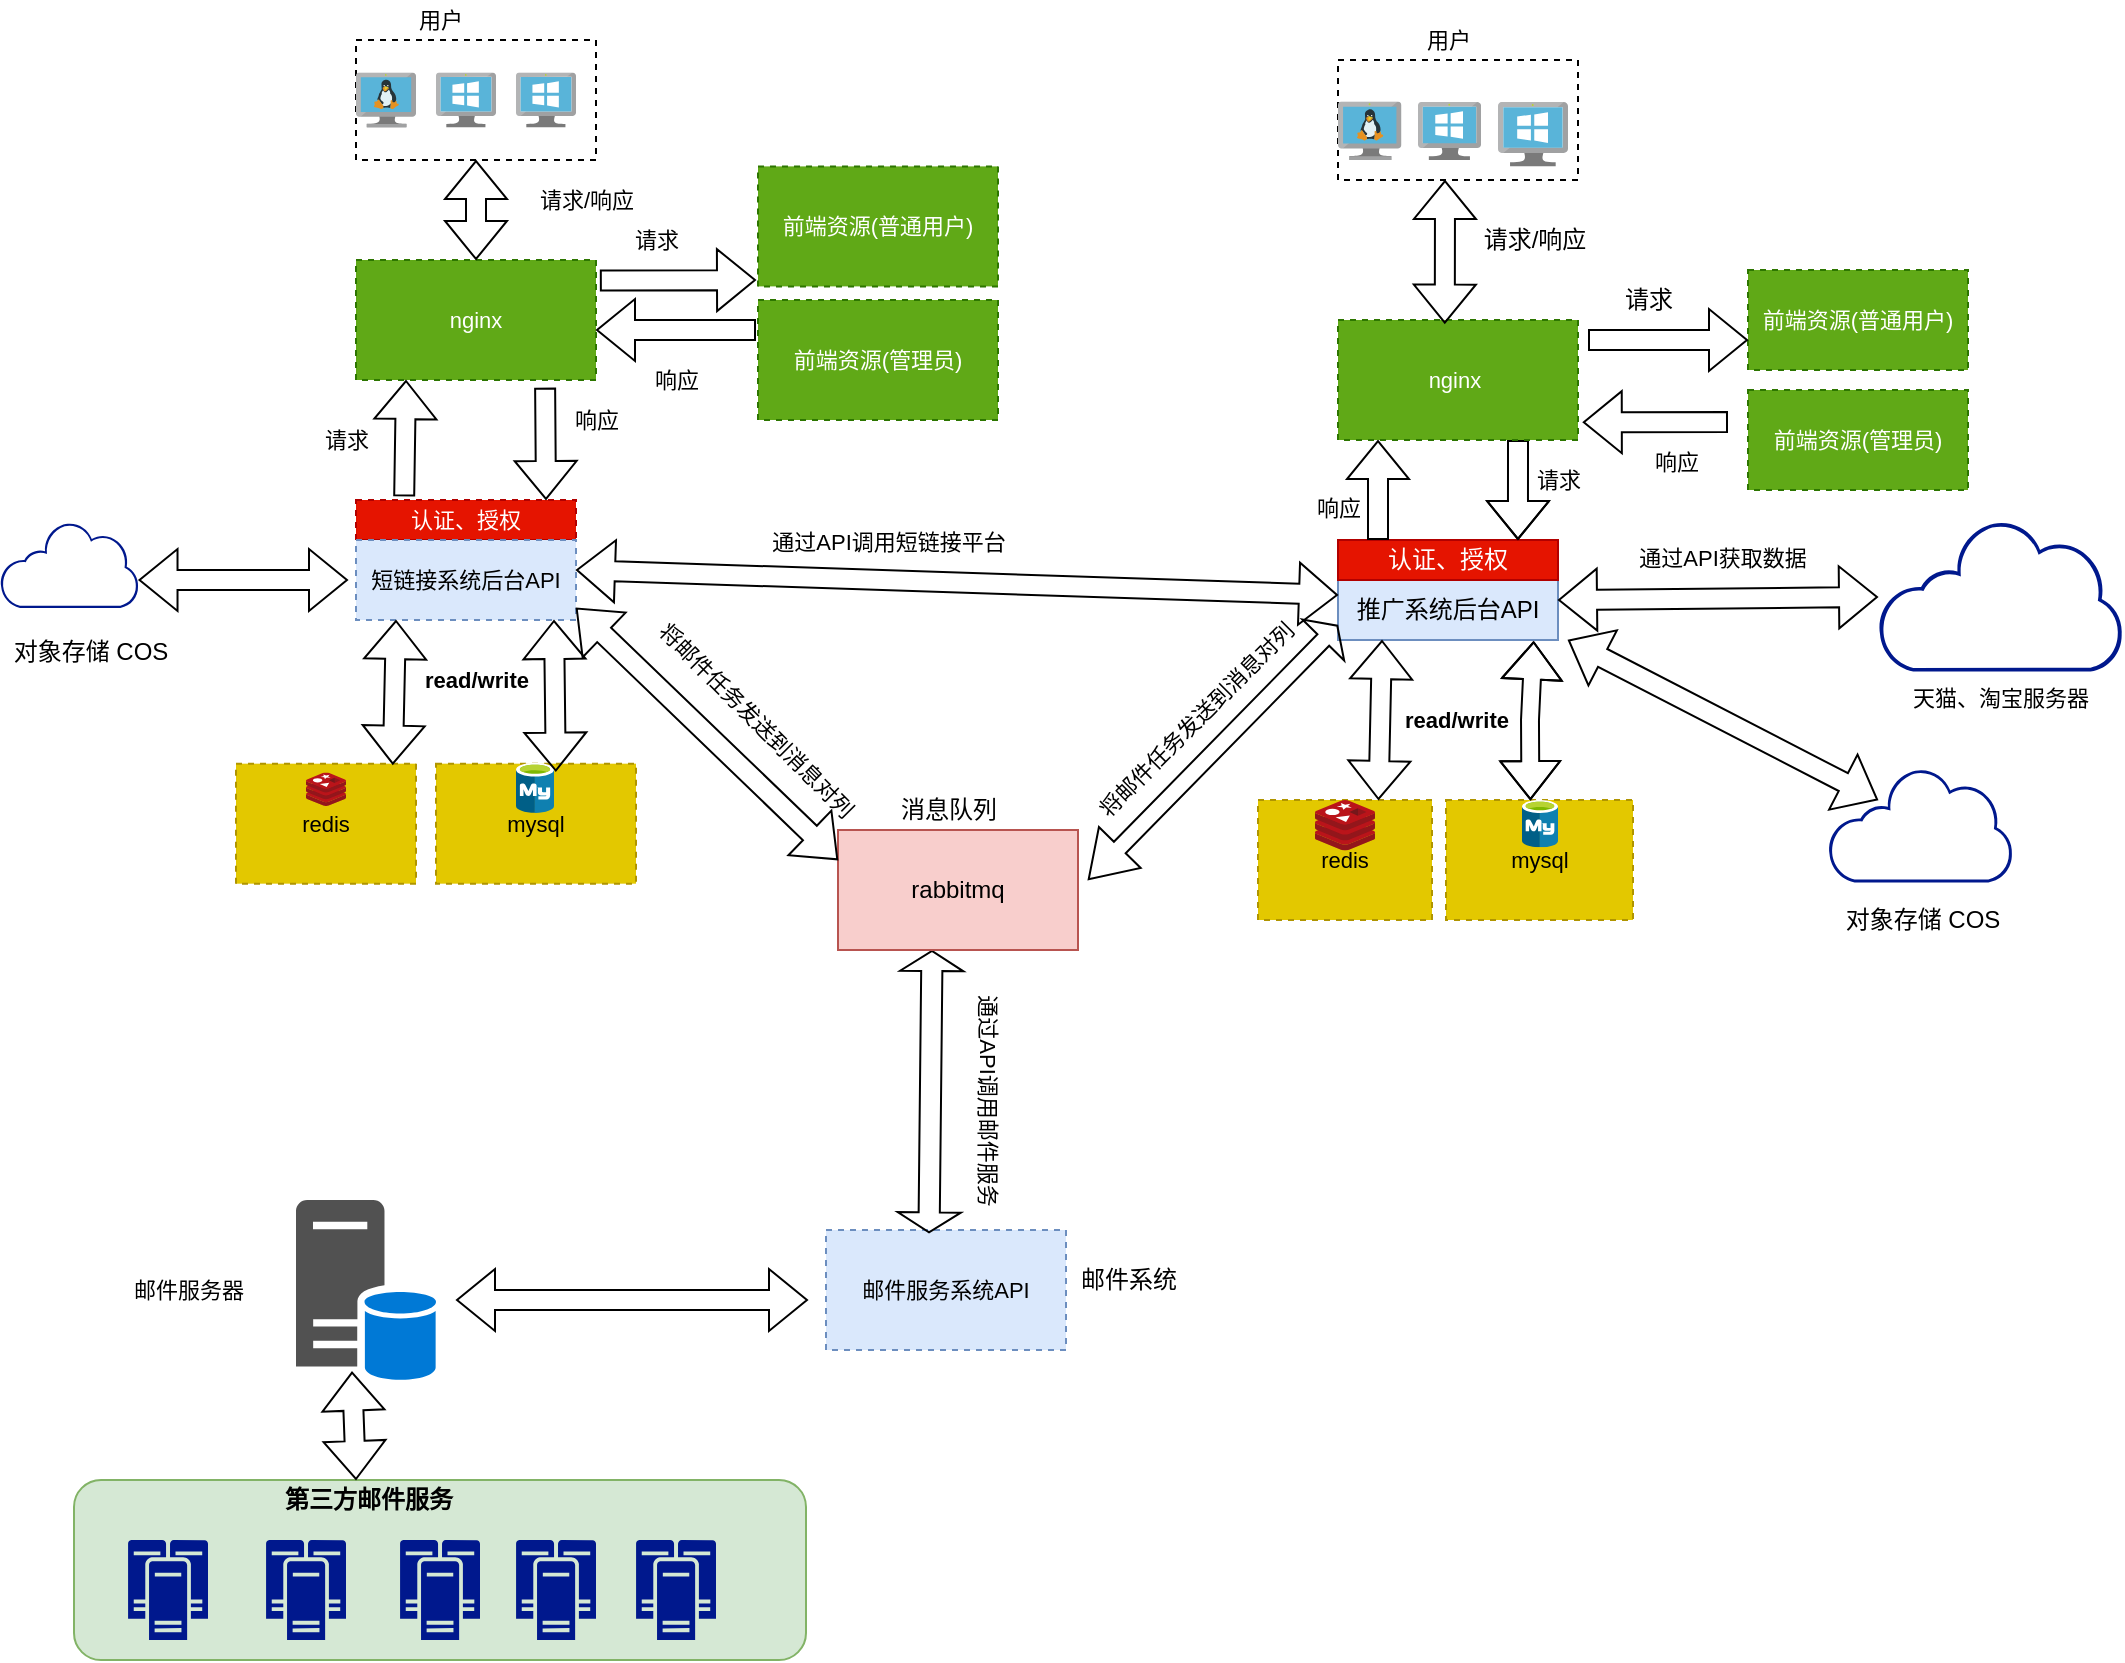 <mxfile version="18.0.2" type="github">
  <diagram name="Page-1" id="822b0af5-4adb-64df-f703-e8dfc1f81529">
    <mxGraphModel dx="2130" dy="862" grid="0" gridSize="10" guides="1" tooltips="1" connect="1" arrows="1" fold="1" page="1" pageScale="1" pageWidth="1100" pageHeight="850" background="none" math="0" shadow="0">
      <root>
        <mxCell id="0" />
        <mxCell id="1" parent="0" />
        <mxCell id="lASmEGCFHO9hF2BuDwO8-8" value="推广系统后台API" style="rounded=0;whiteSpace=wrap;html=1;fillColor=#dae8fc;strokeColor=#6c8ebf;" parent="1" vertex="1">
          <mxGeometry x="675" y="300" width="110" height="30" as="geometry" />
        </mxCell>
        <mxCell id="lASmEGCFHO9hF2BuDwO8-9" value="认证、授权" style="rounded=0;whiteSpace=wrap;html=1;fillColor=#e51400;strokeColor=#B20000;fontColor=#ffffff;" parent="1" vertex="1">
          <mxGeometry x="675" y="280" width="110" height="20" as="geometry" />
        </mxCell>
        <mxCell id="lASmEGCFHO9hF2BuDwO8-10" value="" style="shape=flexArrow;endArrow=classic;html=1;rounded=0;" parent="1" edge="1">
          <mxGeometry width="50" height="50" relative="1" as="geometry">
            <mxPoint x="695" y="280" as="sourcePoint" />
            <mxPoint x="695" y="230" as="targetPoint" />
          </mxGeometry>
        </mxCell>
        <mxCell id="lASmEGCFHO9hF2BuDwO8-12" value="响应" style="edgeLabel;html=1;align=center;verticalAlign=middle;resizable=0;points=[];" parent="lASmEGCFHO9hF2BuDwO8-10" vertex="1" connectable="0">
          <mxGeometry x="-0.365" y="1" relative="1" as="geometry">
            <mxPoint x="-19" as="offset" />
          </mxGeometry>
        </mxCell>
        <mxCell id="lASmEGCFHO9hF2BuDwO8-14" value="" style="shape=flexArrow;endArrow=classic;html=1;rounded=0;entryX=0.818;entryY=0;entryDx=0;entryDy=0;entryPerimeter=0;" parent="1" target="lASmEGCFHO9hF2BuDwO8-9" edge="1">
          <mxGeometry width="50" height="50" relative="1" as="geometry">
            <mxPoint x="765" y="230" as="sourcePoint" />
            <mxPoint x="815" y="170" as="targetPoint" />
            <Array as="points">
              <mxPoint x="765" y="240" />
            </Array>
          </mxGeometry>
        </mxCell>
        <mxCell id="lASmEGCFHO9hF2BuDwO8-15" value="请求" style="edgeLabel;html=1;align=center;verticalAlign=middle;resizable=0;points=[];fontSize=11;fontFamily=Helvetica;fontColor=default;" parent="lASmEGCFHO9hF2BuDwO8-14" vertex="1" connectable="0">
          <mxGeometry x="0.479" relative="1" as="geometry">
            <mxPoint x="20" y="-17" as="offset" />
          </mxGeometry>
        </mxCell>
        <mxCell id="lASmEGCFHO9hF2BuDwO8-16" value="nginx&amp;nbsp;" style="rounded=0;whiteSpace=wrap;html=1;fontFamily=Helvetica;fontSize=11;fontColor=#ffffff;dashed=1;fillColor=#60a917;strokeColor=#2D7600;" parent="1" vertex="1">
          <mxGeometry x="675" y="170" width="120" height="60" as="geometry" />
        </mxCell>
        <mxCell id="lASmEGCFHO9hF2BuDwO8-17" value="前端资源(普通用户)" style="rounded=0;whiteSpace=wrap;html=1;dashed=1;fontFamily=Helvetica;fontSize=11;fontColor=#ffffff;fillColor=#60a917;strokeColor=#2D7600;" parent="1" vertex="1">
          <mxGeometry x="880" y="145" width="110" height="50" as="geometry" />
        </mxCell>
        <mxCell id="lASmEGCFHO9hF2BuDwO8-19" value="" style="shape=flexArrow;endArrow=classic;html=1;rounded=0;labelBackgroundColor=default;fontFamily=Helvetica;fontSize=11;fontColor=default;strokeColor=default;entryX=1.02;entryY=0.852;entryDx=0;entryDy=0;entryPerimeter=0;" parent="1" target="lASmEGCFHO9hF2BuDwO8-16" edge="1">
          <mxGeometry width="50" height="50" relative="1" as="geometry">
            <mxPoint x="870" y="221" as="sourcePoint" />
            <mxPoint x="905" y="170" as="targetPoint" />
          </mxGeometry>
        </mxCell>
        <mxCell id="lASmEGCFHO9hF2BuDwO8-20" value="响应" style="edgeLabel;html=1;align=center;verticalAlign=middle;resizable=0;points=[];fontSize=11;fontFamily=Helvetica;fontColor=default;" parent="lASmEGCFHO9hF2BuDwO8-19" vertex="1" connectable="0">
          <mxGeometry x="-0.271" relative="1" as="geometry">
            <mxPoint y="20" as="offset" />
          </mxGeometry>
        </mxCell>
        <mxCell id="lASmEGCFHO9hF2BuDwO8-23" value="" style="rounded=0;whiteSpace=wrap;html=1;dashed=1;fontFamily=Helvetica;fontSize=11;fontColor=default;" parent="1" vertex="1">
          <mxGeometry x="675" y="40" width="120" height="60" as="geometry" />
        </mxCell>
        <mxCell id="lASmEGCFHO9hF2BuDwO8-28" value="用户" style="text;html=1;align=center;verticalAlign=middle;resizable=0;points=[];autosize=1;strokeColor=none;fillColor=none;fontSize=11;fontFamily=Helvetica;fontColor=default;" parent="1" vertex="1">
          <mxGeometry x="710" y="20" width="40" height="20" as="geometry" />
        </mxCell>
        <mxCell id="lASmEGCFHO9hF2BuDwO8-33" value="天猫、淘宝服务器" style="sketch=0;aspect=fixed;pointerEvents=1;shadow=0;dashed=0;html=1;strokeColor=none;labelPosition=center;verticalLabelPosition=bottom;verticalAlign=top;align=center;fillColor=#00188D;shape=mxgraph.mscae.enterprise.internet_hollow;fontFamily=Helvetica;fontSize=11;fontColor=default;" parent="1" vertex="1">
          <mxGeometry x="945" y="270" width="122.26" height="75.8" as="geometry" />
        </mxCell>
        <mxCell id="lASmEGCFHO9hF2BuDwO8-34" value="" style="shape=flexArrow;endArrow=classic;startArrow=classic;html=1;rounded=0;labelBackgroundColor=default;fontFamily=Helvetica;fontSize=11;fontColor=default;strokeColor=default;" parent="1" target="lASmEGCFHO9hF2BuDwO8-33" edge="1">
          <mxGeometry width="100" height="100" relative="1" as="geometry">
            <mxPoint x="785" y="310" as="sourcePoint" />
            <mxPoint x="885" y="210" as="targetPoint" />
          </mxGeometry>
        </mxCell>
        <mxCell id="lASmEGCFHO9hF2BuDwO8-35" value="通过API获取数据" style="edgeLabel;html=1;align=center;verticalAlign=middle;resizable=0;points=[];fontSize=11;fontFamily=Helvetica;fontColor=default;" parent="lASmEGCFHO9hF2BuDwO8-34" vertex="1" connectable="0">
          <mxGeometry x="-0.185" y="3" relative="1" as="geometry">
            <mxPoint x="17" y="-18" as="offset" />
          </mxGeometry>
        </mxCell>
        <mxCell id="lASmEGCFHO9hF2BuDwO8-36" value="redis" style="rounded=0;whiteSpace=wrap;html=1;dashed=1;fontFamily=Helvetica;fontSize=11;fontColor=#000000;fillColor=#e3c800;strokeColor=#B09500;" parent="1" vertex="1">
          <mxGeometry x="635" y="410" width="87" height="60" as="geometry" />
        </mxCell>
        <mxCell id="lASmEGCFHO9hF2BuDwO8-37" value="mysql" style="rounded=0;whiteSpace=wrap;html=1;dashed=1;fontFamily=Helvetica;fontSize=11;fontColor=#000000;fillColor=#e3c800;strokeColor=#B09500;" parent="1" vertex="1">
          <mxGeometry x="729" y="410" width="93.5" height="60" as="geometry" />
        </mxCell>
        <mxCell id="lASmEGCFHO9hF2BuDwO8-39" value="" style="shape=flexArrow;endArrow=classic;startArrow=classic;html=1;rounded=0;labelBackgroundColor=default;fontFamily=Helvetica;fontSize=11;fontColor=default;strokeColor=default;width=8.966;endSize=5.869;exitX=0.398;exitY=0.001;exitDx=0;exitDy=0;exitPerimeter=0;entryX=0.844;entryY=1.021;entryDx=0;entryDy=0;entryPerimeter=0;" parent="1" edge="1">
          <mxGeometry width="100" height="100" relative="1" as="geometry">
            <mxPoint x="771.213" y="410.06" as="sourcePoint" />
            <mxPoint x="772.84" y="330.63" as="targetPoint" />
            <Array as="points">
              <mxPoint x="771" y="370" />
            </Array>
          </mxGeometry>
        </mxCell>
        <mxCell id="lASmEGCFHO9hF2BuDwO8-40" value="" style="shape=flexArrow;endArrow=classic;startArrow=classic;html=1;rounded=0;labelBackgroundColor=default;fontFamily=Helvetica;fontSize=11;fontColor=default;strokeColor=default;exitX=0.75;exitY=0;exitDx=0;exitDy=0;" parent="1" edge="1">
          <mxGeometry width="100" height="100" relative="1" as="geometry">
            <mxPoint x="695.25" y="410.0" as="sourcePoint" />
            <mxPoint x="697" y="330" as="targetPoint" />
          </mxGeometry>
        </mxCell>
        <mxCell id="lASmEGCFHO9hF2BuDwO8-41" value="" style="sketch=0;aspect=fixed;html=1;points=[];align=center;image;fontSize=12;image=img/lib/mscae/Cache_Redis_Product.svg;dashed=1;fontFamily=Helvetica;fontColor=default;" parent="1" vertex="1">
          <mxGeometry x="663.5" y="410" width="30" height="25.2" as="geometry" />
        </mxCell>
        <mxCell id="lASmEGCFHO9hF2BuDwO8-42" value="" style="sketch=0;aspect=fixed;html=1;points=[];align=center;image;fontSize=12;image=img/lib/mscae/VM_Linux.svg;dashed=1;fontFamily=Helvetica;fontColor=default;" parent="1" vertex="1">
          <mxGeometry x="675" y="60.8" width="31.74" height="29.2" as="geometry" />
        </mxCell>
        <mxCell id="lASmEGCFHO9hF2BuDwO8-43" value="" style="sketch=0;aspect=fixed;html=1;points=[];align=center;image;fontSize=12;image=img/lib/mscae/VirtualMachineWindows.svg;dashed=1;fontFamily=Helvetica;fontColor=default;" parent="1" vertex="1">
          <mxGeometry x="715" y="61" width="31.52" height="29" as="geometry" />
        </mxCell>
        <mxCell id="lASmEGCFHO9hF2BuDwO8-44" value="" style="sketch=0;aspect=fixed;html=1;points=[];align=center;image;fontSize=12;image=img/lib/mscae/VirtualMachineWindows.svg;dashed=1;fontFamily=Helvetica;fontColor=default;" parent="1" vertex="1">
          <mxGeometry x="755" y="61" width="35" height="32.2" as="geometry" />
        </mxCell>
        <mxCell id="lASmEGCFHO9hF2BuDwO8-45" value="" style="sketch=0;aspect=fixed;html=1;points=[];align=center;image;fontSize=12;image=img/lib/mscae/Azure_Database_for_MySQL_servers.svg;dashed=1;fontFamily=Helvetica;fontColor=default;" parent="1" vertex="1">
          <mxGeometry x="767" y="410" width="18" height="23.68" as="geometry" />
        </mxCell>
        <mxCell id="lASmEGCFHO9hF2BuDwO8-46" value="read/write" style="text;html=1;align=center;verticalAlign=middle;resizable=0;points=[];autosize=1;strokeColor=none;fillColor=none;fontSize=11;fontFamily=Helvetica;fontColor=default;fontStyle=1" parent="1" vertex="1">
          <mxGeometry x="699" y="360" width="70" height="20" as="geometry" />
        </mxCell>
        <mxCell id="lASmEGCFHO9hF2BuDwO8-48" value="认证、授权" style="rounded=0;whiteSpace=wrap;html=1;dashed=1;fontFamily=Helvetica;fontSize=11;fontColor=#ffffff;fillColor=#e51400;strokeColor=#B20000;" parent="1" vertex="1">
          <mxGeometry x="184" y="260" width="110" height="20" as="geometry" />
        </mxCell>
        <mxCell id="lASmEGCFHO9hF2BuDwO8-49" value="短链接系统后台API" style="rounded=0;whiteSpace=wrap;html=1;dashed=1;fontFamily=Helvetica;fontSize=11;fillColor=#dae8fc;strokeColor=#6c8ebf;" parent="1" vertex="1">
          <mxGeometry x="184" y="280" width="110" height="40" as="geometry" />
        </mxCell>
        <mxCell id="lASmEGCFHO9hF2BuDwO8-50" value="redis" style="rounded=0;whiteSpace=wrap;html=1;dashed=1;fontFamily=Helvetica;fontSize=11;fontColor=#000000;fillColor=#e3c800;strokeColor=#B09500;" parent="1" vertex="1">
          <mxGeometry x="124" y="391.84" width="90" height="60" as="geometry" />
        </mxCell>
        <mxCell id="lASmEGCFHO9hF2BuDwO8-51" value="" style="sketch=0;aspect=fixed;html=1;points=[];align=center;image;fontSize=12;image=img/lib/mscae/Cache_Redis_Product.svg;dashed=1;fontFamily=Helvetica;fontColor=default;" parent="1" vertex="1">
          <mxGeometry x="159" y="396.2" width="20" height="16.8" as="geometry" />
        </mxCell>
        <mxCell id="lASmEGCFHO9hF2BuDwO8-52" value="mysql" style="rounded=0;whiteSpace=wrap;html=1;dashed=1;fontFamily=Helvetica;fontSize=11;fontColor=#000000;fillColor=#e3c800;strokeColor=#B09500;" parent="1" vertex="1">
          <mxGeometry x="224" y="391.84" width="100" height="60" as="geometry" />
        </mxCell>
        <mxCell id="lASmEGCFHO9hF2BuDwO8-53" value="" style="sketch=0;aspect=fixed;html=1;points=[];align=center;image;fontSize=12;image=img/lib/mscae/Azure_Database_for_MySQL_servers.svg;dashed=1;fontFamily=Helvetica;fontColor=default;" parent="1" vertex="1">
          <mxGeometry x="264" y="391.44" width="19" height="25" as="geometry" />
        </mxCell>
        <mxCell id="lASmEGCFHO9hF2BuDwO8-54" value="" style="shape=flexArrow;endArrow=classic;startArrow=classic;html=1;rounded=0;labelBackgroundColor=default;fontFamily=Helvetica;fontSize=11;fontColor=default;strokeColor=default;exitX=0.871;exitY=0.008;exitDx=0;exitDy=0;exitPerimeter=0;" parent="1" source="lASmEGCFHO9hF2BuDwO8-50" edge="1">
          <mxGeometry width="100" height="100" relative="1" as="geometry">
            <mxPoint x="104" y="420" as="sourcePoint" />
            <mxPoint x="204" y="320" as="targetPoint" />
          </mxGeometry>
        </mxCell>
        <mxCell id="lASmEGCFHO9hF2BuDwO8-55" value="" style="shape=flexArrow;endArrow=classic;startArrow=classic;html=1;rounded=0;labelBackgroundColor=default;fontFamily=Helvetica;fontSize=11;fontColor=default;strokeColor=default;exitX=1.048;exitY=0.173;exitDx=0;exitDy=0;exitPerimeter=0;" parent="1" source="lASmEGCFHO9hF2BuDwO8-53" edge="1">
          <mxGeometry width="100" height="100" relative="1" as="geometry">
            <mxPoint x="183" y="420" as="sourcePoint" />
            <mxPoint x="283" y="320" as="targetPoint" />
          </mxGeometry>
        </mxCell>
        <mxCell id="lASmEGCFHO9hF2BuDwO8-56" value="&lt;b&gt;read/write&lt;/b&gt;" style="text;html=1;align=center;verticalAlign=middle;resizable=0;points=[];autosize=1;strokeColor=none;fillColor=none;fontSize=11;fontFamily=Helvetica;fontColor=default;" parent="1" vertex="1">
          <mxGeometry x="209" y="340" width="70" height="20" as="geometry" />
        </mxCell>
        <mxCell id="lASmEGCFHO9hF2BuDwO8-57" value="nginx" style="rounded=0;whiteSpace=wrap;html=1;dashed=1;fontFamily=Helvetica;fontSize=11;fontColor=#ffffff;fillColor=#60a917;strokeColor=#2D7600;" parent="1" vertex="1">
          <mxGeometry x="184" y="140" width="120" height="60" as="geometry" />
        </mxCell>
        <mxCell id="lASmEGCFHO9hF2BuDwO8-59" value="前端资源(普通用户)" style="rounded=0;whiteSpace=wrap;html=1;dashed=1;fontFamily=Helvetica;fontSize=11;fontColor=#ffffff;fillColor=#60a917;strokeColor=#2D7600;" parent="1" vertex="1">
          <mxGeometry x="385" y="93.2" width="120" height="60" as="geometry" />
        </mxCell>
        <mxCell id="lASmEGCFHO9hF2BuDwO8-60" value="" style="shape=flexArrow;endArrow=classic;html=1;rounded=0;labelBackgroundColor=default;fontFamily=Helvetica;fontSize=11;fontColor=default;strokeColor=default;exitX=1.016;exitY=0.171;exitDx=0;exitDy=0;exitPerimeter=0;" parent="1" source="lASmEGCFHO9hF2BuDwO8-57" edge="1">
          <mxGeometry width="50" height="50" relative="1" as="geometry">
            <mxPoint x="334" y="200" as="sourcePoint" />
            <mxPoint x="384" y="150" as="targetPoint" />
          </mxGeometry>
        </mxCell>
        <mxCell id="lASmEGCFHO9hF2BuDwO8-62" value="响应" style="text;html=1;align=center;verticalAlign=middle;resizable=0;points=[];autosize=1;strokeColor=none;fillColor=none;fontSize=11;fontFamily=Helvetica;fontColor=default;" parent="1" vertex="1">
          <mxGeometry x="324" y="190" width="40" height="20" as="geometry" />
        </mxCell>
        <mxCell id="lASmEGCFHO9hF2BuDwO8-63" value="请求" style="text;html=1;align=center;verticalAlign=middle;resizable=0;points=[];autosize=1;strokeColor=none;fillColor=none;fontSize=11;fontFamily=Helvetica;fontColor=default;" parent="1" vertex="1">
          <mxGeometry x="314" y="120" width="40" height="20" as="geometry" />
        </mxCell>
        <mxCell id="lASmEGCFHO9hF2BuDwO8-64" value="" style="shape=flexArrow;endArrow=classic;html=1;rounded=0;labelBackgroundColor=default;fontFamily=Helvetica;fontSize=11;fontColor=default;strokeColor=default;exitX=0.219;exitY=-0.091;exitDx=0;exitDy=0;exitPerimeter=0;" parent="1" source="lASmEGCFHO9hF2BuDwO8-48" edge="1">
          <mxGeometry width="50" height="50" relative="1" as="geometry">
            <mxPoint x="159" y="250" as="sourcePoint" />
            <mxPoint x="209" y="200" as="targetPoint" />
          </mxGeometry>
        </mxCell>
        <mxCell id="lASmEGCFHO9hF2BuDwO8-66" value="" style="shape=flexArrow;endArrow=classic;html=1;rounded=0;labelBackgroundColor=default;fontFamily=Helvetica;fontSize=11;fontColor=default;strokeColor=default;exitX=0.788;exitY=1.063;exitDx=0;exitDy=0;exitPerimeter=0;" parent="1" source="lASmEGCFHO9hF2BuDwO8-57" edge="1">
          <mxGeometry width="50" height="50" relative="1" as="geometry">
            <mxPoint x="229" y="310" as="sourcePoint" />
            <mxPoint x="279" y="260" as="targetPoint" />
          </mxGeometry>
        </mxCell>
        <mxCell id="lASmEGCFHO9hF2BuDwO8-67" value="响应" style="text;html=1;align=center;verticalAlign=middle;resizable=0;points=[];autosize=1;strokeColor=none;fillColor=none;fontSize=11;fontFamily=Helvetica;fontColor=default;" parent="1" vertex="1">
          <mxGeometry x="284" y="210" width="40" height="20" as="geometry" />
        </mxCell>
        <mxCell id="lASmEGCFHO9hF2BuDwO8-69" value="请求" style="text;html=1;align=center;verticalAlign=middle;resizable=0;points=[];autosize=1;strokeColor=none;fillColor=none;fontSize=11;fontFamily=Helvetica;fontColor=default;" parent="1" vertex="1">
          <mxGeometry x="159" y="220" width="40" height="20" as="geometry" />
        </mxCell>
        <mxCell id="lASmEGCFHO9hF2BuDwO8-70" value="" style="rounded=0;whiteSpace=wrap;html=1;dashed=1;fontFamily=Helvetica;fontSize=11;fontColor=default;" parent="1" vertex="1">
          <mxGeometry x="184" y="30" width="120" height="60" as="geometry" />
        </mxCell>
        <mxCell id="lASmEGCFHO9hF2BuDwO8-71" value="" style="sketch=0;aspect=fixed;html=1;points=[];align=center;image;fontSize=12;image=img/lib/mscae/VM_Linux.svg;dashed=1;fontFamily=Helvetica;fontColor=default;" parent="1" vertex="1">
          <mxGeometry x="184" y="46.2" width="30" height="27.6" as="geometry" />
        </mxCell>
        <mxCell id="lASmEGCFHO9hF2BuDwO8-72" value="" style="sketch=0;aspect=fixed;html=1;points=[];align=center;image;fontSize=12;image=img/lib/mscae/VirtualMachineWindows.svg;dashed=1;fontFamily=Helvetica;fontColor=default;" parent="1" vertex="1">
          <mxGeometry x="224" y="46.2" width="30" height="27.6" as="geometry" />
        </mxCell>
        <mxCell id="lASmEGCFHO9hF2BuDwO8-73" value="" style="sketch=0;aspect=fixed;html=1;points=[];align=center;image;fontSize=12;image=img/lib/mscae/VirtualMachineWindows.svg;dashed=1;fontFamily=Helvetica;fontColor=default;" parent="1" vertex="1">
          <mxGeometry x="264" y="46.2" width="30" height="27.6" as="geometry" />
        </mxCell>
        <mxCell id="lASmEGCFHO9hF2BuDwO8-74" value="用户" style="text;html=1;align=center;verticalAlign=middle;resizable=0;points=[];autosize=1;strokeColor=none;fillColor=none;fontSize=11;fontFamily=Helvetica;fontColor=default;" parent="1" vertex="1">
          <mxGeometry x="206" y="10" width="40" height="20" as="geometry" />
        </mxCell>
        <mxCell id="lASmEGCFHO9hF2BuDwO8-79" value="请求/响应" style="text;html=1;align=center;verticalAlign=middle;resizable=0;points=[];autosize=1;strokeColor=none;fillColor=none;fontSize=11;fontFamily=Helvetica;fontColor=default;" parent="1" vertex="1">
          <mxGeometry x="264" y="100" width="70" height="20" as="geometry" />
        </mxCell>
        <mxCell id="lASmEGCFHO9hF2BuDwO8-80" value="邮件服务系统API" style="rounded=0;whiteSpace=wrap;html=1;dashed=1;fontFamily=Helvetica;fontSize=11;fillColor=#dae8fc;strokeColor=#6c8ebf;" parent="1" vertex="1">
          <mxGeometry x="419" y="625" width="120" height="60" as="geometry" />
        </mxCell>
        <mxCell id="lASmEGCFHO9hF2BuDwO8-82" value="" style="shape=flexArrow;endArrow=classic;startArrow=classic;html=1;rounded=0;labelBackgroundColor=default;fontFamily=Helvetica;fontSize=11;fontColor=default;startSize=7.071;endSize=3;strokeColor=default;entryX=0;entryY=0.75;entryDx=0;entryDy=0;width=8.235;" parent="1" target="lASmEGCFHO9hF2BuDwO8-8" edge="1">
          <mxGeometry width="100" height="100" relative="1" as="geometry">
            <mxPoint x="550" y="450" as="sourcePoint" />
            <mxPoint x="570" y="360" as="targetPoint" />
          </mxGeometry>
        </mxCell>
        <mxCell id="lASmEGCFHO9hF2BuDwO8-86" value="邮件服务器" style="text;html=1;align=center;verticalAlign=middle;resizable=0;points=[];autosize=1;strokeColor=none;fillColor=none;fontSize=11;fontFamily=Helvetica;fontColor=default;" parent="1" vertex="1">
          <mxGeometry x="60" y="645" width="80" height="20" as="geometry" />
        </mxCell>
        <mxCell id="lASmEGCFHO9hF2BuDwO8-87" value="" style="sketch=0;pointerEvents=1;shadow=0;dashed=0;html=1;strokeColor=none;labelPosition=center;verticalLabelPosition=bottom;verticalAlign=top;align=center;fillColor=#515151;shape=mxgraph.mscae.system_center.primary_site;fontFamily=Helvetica;fontSize=11;fontColor=default;" parent="1" vertex="1">
          <mxGeometry x="154" y="610" width="70" height="90" as="geometry" />
        </mxCell>
        <mxCell id="lASmEGCFHO9hF2BuDwO8-88" value="" style="shape=flexArrow;endArrow=classic;startArrow=classic;html=1;rounded=0;labelBackgroundColor=default;fontFamily=Helvetica;fontSize=11;fontColor=default;startSize=3;endSize=3;strokeColor=default;width=10.588;exitX=0.693;exitY=-0.037;exitDx=0;exitDy=0;exitPerimeter=0;" parent="1" edge="1">
          <mxGeometry width="100" height="100" relative="1" as="geometry">
            <mxPoint x="470.51" y="626.67" as="sourcePoint" />
            <mxPoint x="472" y="485" as="targetPoint" />
          </mxGeometry>
        </mxCell>
        <mxCell id="lASmEGCFHO9hF2BuDwO8-89" value="将邮件任务发送到消息对列" style="text;html=1;align=center;verticalAlign=middle;resizable=0;points=[];autosize=1;strokeColor=none;fillColor=none;fontSize=11;fontFamily=Helvetica;fontColor=default;rotation=45;" parent="1" vertex="1">
          <mxGeometry x="304" y="360" width="160" height="20" as="geometry" />
        </mxCell>
        <mxCell id="lASmEGCFHO9hF2BuDwO8-90" value="将邮件任务发送到消息对列" style="text;html=1;align=center;verticalAlign=middle;resizable=0;points=[];autosize=1;strokeColor=none;fillColor=none;fontSize=11;fontFamily=Helvetica;fontColor=default;rotation=-45;" parent="1" vertex="1">
          <mxGeometry x="524" y="360" width="160" height="20" as="geometry" />
        </mxCell>
        <mxCell id="lASmEGCFHO9hF2BuDwO8-91" value="通过API调用邮件服务" style="text;html=1;align=center;verticalAlign=middle;resizable=0;points=[];autosize=1;strokeColor=none;fillColor=none;fontSize=11;fontFamily=Helvetica;fontColor=default;rotation=90;" parent="1" vertex="1">
          <mxGeometry x="435" y="550" width="130" height="20" as="geometry" />
        </mxCell>
        <mxCell id="lASmEGCFHO9hF2BuDwO8-93" value="通过API调用短链接平台" style="text;html=1;align=center;verticalAlign=middle;resizable=0;points=[];autosize=1;strokeColor=none;fillColor=none;fontSize=11;fontFamily=Helvetica;fontColor=default;" parent="1" vertex="1">
          <mxGeometry x="380" y="271" width="140" height="20" as="geometry" />
        </mxCell>
        <mxCell id="Smi720iBSnxi1HBIWN2T-1" value="rabbitmq" style="rounded=0;whiteSpace=wrap;html=1;fillColor=#f8cecc;strokeColor=#b85450;" parent="1" vertex="1">
          <mxGeometry x="425" y="425" width="120" height="60" as="geometry" />
        </mxCell>
        <mxCell id="Smi720iBSnxi1HBIWN2T-2" value="消息队列" style="text;html=1;align=center;verticalAlign=middle;resizable=0;points=[];autosize=1;strokeColor=none;fillColor=none;" parent="1" vertex="1">
          <mxGeometry x="450" y="405" width="60" height="20" as="geometry" />
        </mxCell>
        <mxCell id="Smi720iBSnxi1HBIWN2T-3" value="前端资源(管理员)" style="rounded=0;whiteSpace=wrap;html=1;dashed=1;fontFamily=Helvetica;fontSize=11;fontColor=#ffffff;fillColor=#60a917;strokeColor=#2D7600;" parent="1" vertex="1">
          <mxGeometry x="385" y="160" width="120" height="60" as="geometry" />
        </mxCell>
        <mxCell id="Smi720iBSnxi1HBIWN2T-4" value="" style="shape=flexArrow;endArrow=classic;html=1;rounded=0;" parent="1" edge="1">
          <mxGeometry width="50" height="50" relative="1" as="geometry">
            <mxPoint x="384" y="175" as="sourcePoint" />
            <mxPoint x="304" y="175" as="targetPoint" />
          </mxGeometry>
        </mxCell>
        <mxCell id="Smi720iBSnxi1HBIWN2T-5" value="前端资源(管理员)" style="rounded=0;whiteSpace=wrap;html=1;dashed=1;fontFamily=Helvetica;fontSize=11;fontColor=#ffffff;fillColor=#60a917;strokeColor=#2D7600;" parent="1" vertex="1">
          <mxGeometry x="880" y="205" width="110" height="50" as="geometry" />
        </mxCell>
        <mxCell id="Smi720iBSnxi1HBIWN2T-9" value="" style="shape=flexArrow;endArrow=classic;html=1;rounded=0;" parent="1" edge="1">
          <mxGeometry width="50" height="50" relative="1" as="geometry">
            <mxPoint x="800" y="180" as="sourcePoint" />
            <mxPoint x="880" y="180" as="targetPoint" />
          </mxGeometry>
        </mxCell>
        <mxCell id="Smi720iBSnxi1HBIWN2T-10" value="请求" style="text;html=1;align=center;verticalAlign=middle;resizable=0;points=[];autosize=1;strokeColor=none;fillColor=none;" parent="1" vertex="1">
          <mxGeometry x="810" y="150" width="40" height="20" as="geometry" />
        </mxCell>
        <mxCell id="Smi720iBSnxi1HBIWN2T-12" value="邮件系统" style="text;html=1;align=center;verticalAlign=middle;resizable=0;points=[];autosize=1;strokeColor=none;fillColor=none;" parent="1" vertex="1">
          <mxGeometry x="540" y="640" width="60" height="20" as="geometry" />
        </mxCell>
        <mxCell id="Smi720iBSnxi1HBIWN2T-15" value="&lt;h1 style=&quot;outline: none; margin: 0px; padding: 0px; font-size: 40px; box-sizing: border-box; -webkit-tap-highlight-color: transparent; line-height: 52px; font-weight: 500; overflow: hidden; text-overflow: ellipsis; font-family: &amp;quot;pingfang SC&amp;quot;, &amp;quot;helvetica neue&amp;quot;, arial, &amp;quot;hiragino sans gb&amp;quot;, &amp;quot;microsoft yahei ui&amp;quot;, &amp;quot;microsoft yahei&amp;quot;, simsun, sans-serif; text-align: start; background-color: rgb(241, 243, 244);&quot; id=&quot;hero_tit&quot; class=&quot;tpm-prod-hero__tit&quot;&gt;&lt;br&gt;&lt;/h1&gt;" style="sketch=0;aspect=fixed;pointerEvents=1;shadow=0;dashed=0;html=1;strokeColor=none;labelPosition=center;verticalLabelPosition=bottom;verticalAlign=top;align=center;fillColor=#00188D;shape=mxgraph.mscae.enterprise.internet_hollow;fontFamily=Helvetica;fontSize=11;fontColor=default;" parent="1" vertex="1">
          <mxGeometry x="920" y="394" width="92.26" height="57.2" as="geometry" />
        </mxCell>
        <mxCell id="Smi720iBSnxi1HBIWN2T-18" value="对象存储 COS" style="text;html=1;align=center;verticalAlign=middle;resizable=0;points=[];autosize=1;strokeColor=none;fillColor=none;" parent="1" vertex="1">
          <mxGeometry x="922.26" y="460" width="90" height="20" as="geometry" />
        </mxCell>
        <mxCell id="Smi720iBSnxi1HBIWN2T-21" value="" style="shape=flexArrow;endArrow=classic;startArrow=classic;html=1;rounded=0;" parent="1" edge="1">
          <mxGeometry width="100" height="100" relative="1" as="geometry">
            <mxPoint x="790" y="330" as="sourcePoint" />
            <mxPoint x="945" y="410" as="targetPoint" />
          </mxGeometry>
        </mxCell>
        <mxCell id="Smi720iBSnxi1HBIWN2T-22" value="&lt;h1 style=&quot;outline: none; margin: 0px; padding: 0px; font-size: 40px; box-sizing: border-box; -webkit-tap-highlight-color: transparent; line-height: 52px; font-weight: 500; overflow: hidden; text-overflow: ellipsis; font-family: &amp;quot;pingfang SC&amp;quot;, &amp;quot;helvetica neue&amp;quot;, arial, &amp;quot;hiragino sans gb&amp;quot;, &amp;quot;microsoft yahei ui&amp;quot;, &amp;quot;microsoft yahei&amp;quot;, simsun, sans-serif; text-align: start; background-color: rgb(241, 243, 244);&quot; id=&quot;hero_tit&quot; class=&quot;tpm-prod-hero__tit&quot;&gt;&lt;br&gt;&lt;/h1&gt;" style="sketch=0;aspect=fixed;pointerEvents=1;shadow=0;dashed=0;html=1;strokeColor=none;labelPosition=center;verticalLabelPosition=bottom;verticalAlign=top;align=center;fillColor=#00188D;shape=mxgraph.mscae.enterprise.internet_hollow;fontFamily=Helvetica;fontSize=11;fontColor=default;" parent="1" vertex="1">
          <mxGeometry x="6.0" y="271" width="69.26" height="42.94" as="geometry" />
        </mxCell>
        <mxCell id="Smi720iBSnxi1HBIWN2T-23" value="对象存储 COS" style="text;html=1;align=center;verticalAlign=middle;resizable=0;points=[];autosize=1;strokeColor=none;fillColor=none;" parent="1" vertex="1">
          <mxGeometry x="6" y="325.8" width="90" height="20" as="geometry" />
        </mxCell>
        <mxCell id="Smi720iBSnxi1HBIWN2T-24" value="" style="shape=flexArrow;endArrow=classic;startArrow=classic;html=1;rounded=0;entryX=0;entryY=0.25;entryDx=0;entryDy=0;" parent="1" target="lASmEGCFHO9hF2BuDwO8-8" edge="1">
          <mxGeometry width="100" height="100" relative="1" as="geometry">
            <mxPoint x="294" y="295" as="sourcePoint" />
            <mxPoint x="394" y="195" as="targetPoint" />
          </mxGeometry>
        </mxCell>
        <mxCell id="Smi720iBSnxi1HBIWN2T-25" value="" style="shape=flexArrow;endArrow=classic;startArrow=classic;html=1;rounded=0;entryX=0;entryY=0.25;entryDx=0;entryDy=0;" parent="1" target="Smi720iBSnxi1HBIWN2T-1" edge="1">
          <mxGeometry width="100" height="100" relative="1" as="geometry">
            <mxPoint x="294" y="313.94" as="sourcePoint" />
            <mxPoint x="394" y="213.94" as="targetPoint" />
          </mxGeometry>
        </mxCell>
        <mxCell id="Smi720iBSnxi1HBIWN2T-26" value="" style="shape=flexArrow;endArrow=classic;startArrow=classic;html=1;rounded=0;" parent="1" edge="1">
          <mxGeometry width="100" height="100" relative="1" as="geometry">
            <mxPoint x="75.26" y="300" as="sourcePoint" />
            <mxPoint x="180" y="300" as="targetPoint" />
          </mxGeometry>
        </mxCell>
        <mxCell id="Smi720iBSnxi1HBIWN2T-28" value="" style="shape=flexArrow;endArrow=classic;startArrow=classic;html=1;rounded=0;" parent="1" edge="1">
          <mxGeometry width="100" height="100" relative="1" as="geometry">
            <mxPoint x="234" y="660" as="sourcePoint" />
            <mxPoint x="410" y="660" as="targetPoint" />
          </mxGeometry>
        </mxCell>
        <mxCell id="HX-iomTACdJipY0XDDYP-1" value="" style="shape=flexArrow;endArrow=classic;startArrow=classic;html=1;rounded=0;exitX=0.445;exitY=0.03;exitDx=0;exitDy=0;exitPerimeter=0;" edge="1" parent="1" source="lASmEGCFHO9hF2BuDwO8-16">
          <mxGeometry width="100" height="100" relative="1" as="geometry">
            <mxPoint x="628.5" y="200" as="sourcePoint" />
            <mxPoint x="728.5" y="100" as="targetPoint" />
          </mxGeometry>
        </mxCell>
        <mxCell id="HX-iomTACdJipY0XDDYP-2" value="" style="shape=flexArrow;endArrow=classic;startArrow=classic;html=1;rounded=0;" edge="1" parent="1" source="lASmEGCFHO9hF2BuDwO8-57">
          <mxGeometry width="100" height="100" relative="1" as="geometry">
            <mxPoint x="144" y="190" as="sourcePoint" />
            <mxPoint x="244" y="90" as="targetPoint" />
          </mxGeometry>
        </mxCell>
        <mxCell id="HX-iomTACdJipY0XDDYP-3" value="请求/响应" style="text;html=1;align=center;verticalAlign=middle;resizable=0;points=[];autosize=1;strokeColor=none;fillColor=none;" vertex="1" parent="1">
          <mxGeometry x="737.5" y="120" width="70" height="20" as="geometry" />
        </mxCell>
        <mxCell id="HX-iomTACdJipY0XDDYP-4" value="" style="rounded=1;whiteSpace=wrap;html=1;fillColor=#d5e8d4;strokeColor=#82b366;" vertex="1" parent="1">
          <mxGeometry x="43" y="750" width="366" height="90" as="geometry" />
        </mxCell>
        <mxCell id="HX-iomTACdJipY0XDDYP-5" value="" style="sketch=0;aspect=fixed;pointerEvents=1;shadow=0;dashed=0;html=1;strokeColor=none;labelPosition=center;verticalLabelPosition=bottom;verticalAlign=top;align=center;fillColor=#00188D;shape=mxgraph.mscae.enterprise.cluster_server" vertex="1" parent="1">
          <mxGeometry x="70" y="780" width="40" height="50" as="geometry" />
        </mxCell>
        <mxCell id="HX-iomTACdJipY0XDDYP-6" value="" style="sketch=0;aspect=fixed;pointerEvents=1;shadow=0;dashed=0;html=1;strokeColor=none;labelPosition=center;verticalLabelPosition=bottom;verticalAlign=top;align=center;fillColor=#00188D;shape=mxgraph.mscae.enterprise.cluster_server" vertex="1" parent="1">
          <mxGeometry x="139" y="780" width="40" height="50" as="geometry" />
        </mxCell>
        <mxCell id="HX-iomTACdJipY0XDDYP-7" value="" style="sketch=0;aspect=fixed;pointerEvents=1;shadow=0;dashed=0;html=1;strokeColor=none;labelPosition=center;verticalLabelPosition=bottom;verticalAlign=top;align=center;fillColor=#00188D;shape=mxgraph.mscae.enterprise.cluster_server" vertex="1" parent="1">
          <mxGeometry x="206" y="780" width="40" height="50" as="geometry" />
        </mxCell>
        <mxCell id="HX-iomTACdJipY0XDDYP-8" value="&lt;b&gt;第三方邮件服务&lt;/b&gt;" style="text;html=1;align=center;verticalAlign=middle;resizable=0;points=[];autosize=1;strokeColor=none;fillColor=none;" vertex="1" parent="1">
          <mxGeometry x="140" y="750" width="100" height="20" as="geometry" />
        </mxCell>
        <mxCell id="HX-iomTACdJipY0XDDYP-9" value="" style="sketch=0;aspect=fixed;pointerEvents=1;shadow=0;dashed=0;html=1;strokeColor=none;labelPosition=center;verticalLabelPosition=bottom;verticalAlign=top;align=center;fillColor=#00188D;shape=mxgraph.mscae.enterprise.cluster_server" vertex="1" parent="1">
          <mxGeometry x="264" y="780" width="40" height="50" as="geometry" />
        </mxCell>
        <mxCell id="HX-iomTACdJipY0XDDYP-10" value="" style="sketch=0;aspect=fixed;pointerEvents=1;shadow=0;dashed=0;html=1;strokeColor=none;labelPosition=center;verticalLabelPosition=bottom;verticalAlign=top;align=center;fillColor=#00188D;shape=mxgraph.mscae.enterprise.cluster_server" vertex="1" parent="1">
          <mxGeometry x="324" y="780" width="40" height="50" as="geometry" />
        </mxCell>
        <mxCell id="HX-iomTACdJipY0XDDYP-11" value="" style="shape=flexArrow;endArrow=classic;startArrow=classic;html=1;rounded=0;entryX=0.4;entryY=0.953;entryDx=0;entryDy=0;entryPerimeter=0;" edge="1" parent="1" target="lASmEGCFHO9hF2BuDwO8-87">
          <mxGeometry width="100" height="100" relative="1" as="geometry">
            <mxPoint x="184" y="750" as="sourcePoint" />
            <mxPoint x="284" y="650" as="targetPoint" />
          </mxGeometry>
        </mxCell>
      </root>
    </mxGraphModel>
  </diagram>
</mxfile>
